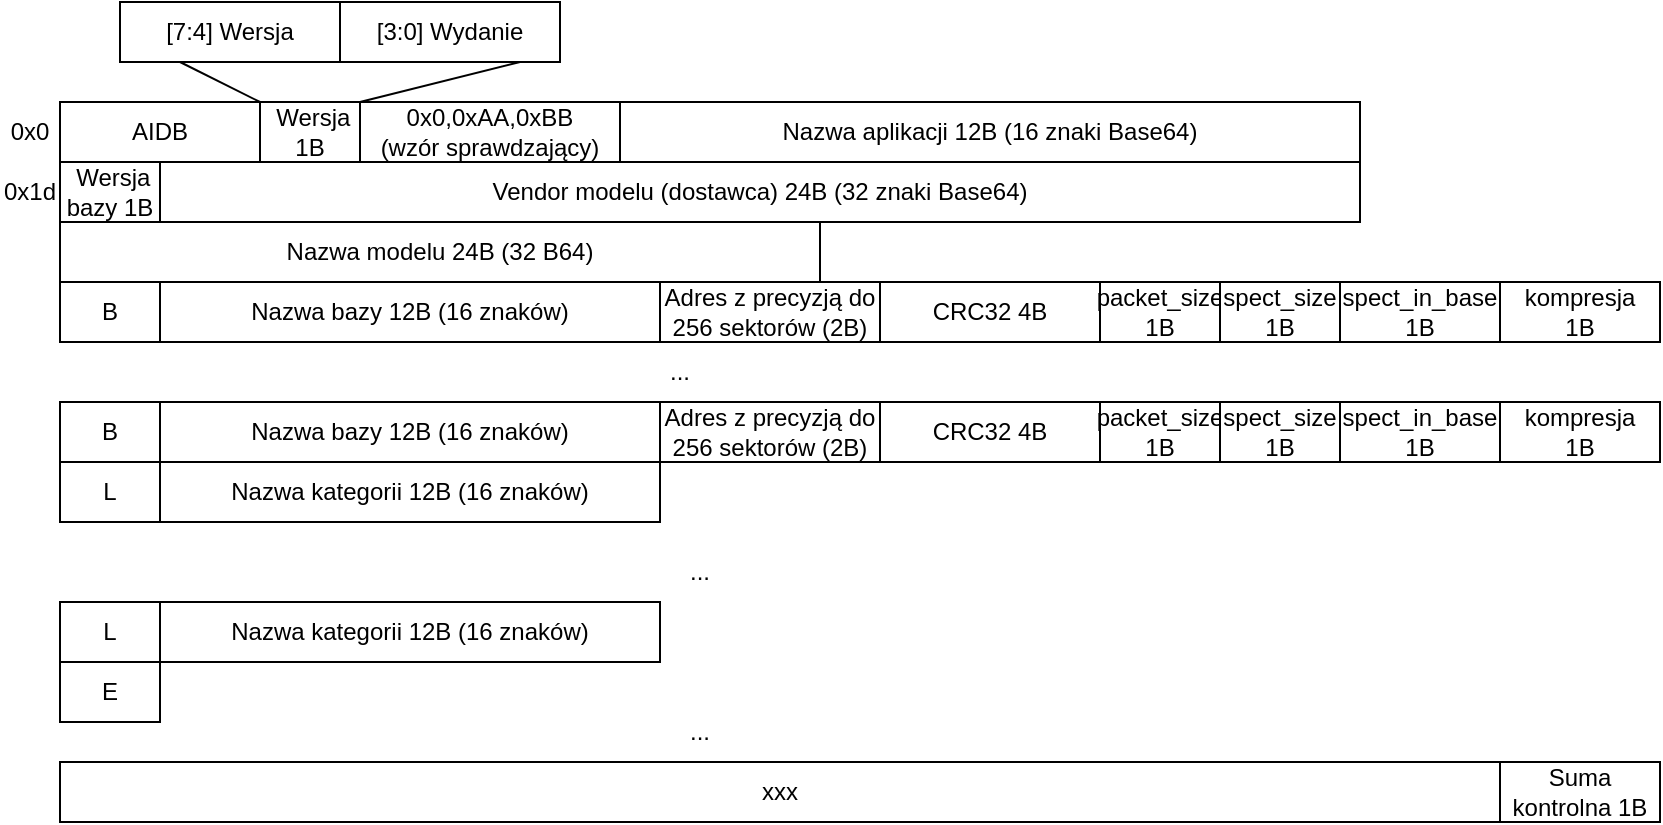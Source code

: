 <mxfile version="23.1.5" type="device">
  <diagram name="Strona-1" id="ckxG_nOQ_maH-sQQJCny">
    <mxGraphModel dx="1793" dy="1196" grid="1" gridSize="10" guides="1" tooltips="1" connect="1" arrows="1" fold="1" page="1" pageScale="1" pageWidth="900" pageHeight="500" math="0" shadow="0">
      <root>
        <mxCell id="0" />
        <mxCell id="1" parent="0" />
        <mxCell id="4nAtlYZP7ZLarm_Cd7tP-1" value="&amp;nbsp;Wersja 1B" style="rounded=0;whiteSpace=wrap;html=1;" vertex="1" parent="1">
          <mxGeometry x="140" y="70" width="50" height="30" as="geometry" />
        </mxCell>
        <mxCell id="4nAtlYZP7ZLarm_Cd7tP-2" value="AIDB" style="rounded=0;whiteSpace=wrap;html=1;" vertex="1" parent="1">
          <mxGeometry x="40" y="70" width="100" height="30" as="geometry" />
        </mxCell>
        <mxCell id="4nAtlYZP7ZLarm_Cd7tP-3" value="Nazwa aplikacji 12B (16 znaki Base64)" style="rounded=0;whiteSpace=wrap;html=1;" vertex="1" parent="1">
          <mxGeometry x="320" y="70" width="370" height="30" as="geometry" />
        </mxCell>
        <mxCell id="4nAtlYZP7ZLarm_Cd7tP-24" value="..." style="text;html=1;align=center;verticalAlign=middle;whiteSpace=wrap;rounded=0;" vertex="1" parent="1">
          <mxGeometry x="320" y="190" width="60" height="30" as="geometry" />
        </mxCell>
        <mxCell id="4nAtlYZP7ZLarm_Cd7tP-29" value="0x0" style="text;html=1;align=center;verticalAlign=middle;whiteSpace=wrap;rounded=0;" vertex="1" parent="1">
          <mxGeometry x="10" y="70" width="30" height="30" as="geometry" />
        </mxCell>
        <mxCell id="4nAtlYZP7ZLarm_Cd7tP-30" value="0x1d" style="text;html=1;align=center;verticalAlign=middle;whiteSpace=wrap;rounded=0;" vertex="1" parent="1">
          <mxGeometry x="10" y="100" width="30" height="30" as="geometry" />
        </mxCell>
        <mxCell id="4nAtlYZP7ZLarm_Cd7tP-34" value="" style="endArrow=none;html=1;rounded=0;exitX=1;exitY=0;exitDx=0;exitDy=0;" edge="1" parent="1" source="4nAtlYZP7ZLarm_Cd7tP-1">
          <mxGeometry width="50" height="50" relative="1" as="geometry">
            <mxPoint x="470" y="210" as="sourcePoint" />
            <mxPoint x="270" y="50" as="targetPoint" />
          </mxGeometry>
        </mxCell>
        <mxCell id="4nAtlYZP7ZLarm_Cd7tP-35" value="" style="endArrow=none;html=1;rounded=0;exitX=1;exitY=0;exitDx=0;exitDy=0;" edge="1" parent="1" source="4nAtlYZP7ZLarm_Cd7tP-2">
          <mxGeometry width="50" height="50" relative="1" as="geometry">
            <mxPoint x="200" y="80" as="sourcePoint" />
            <mxPoint x="100" y="50" as="targetPoint" />
          </mxGeometry>
        </mxCell>
        <mxCell id="4nAtlYZP7ZLarm_Cd7tP-36" value="[7:4] Wersja" style="rounded=0;whiteSpace=wrap;html=1;" vertex="1" parent="1">
          <mxGeometry x="70" y="20" width="110" height="30" as="geometry" />
        </mxCell>
        <mxCell id="4nAtlYZP7ZLarm_Cd7tP-38" value="[3:0] Wydanie" style="rounded=0;whiteSpace=wrap;html=1;" vertex="1" parent="1">
          <mxGeometry x="180" y="20" width="110" height="30" as="geometry" />
        </mxCell>
        <mxCell id="4nAtlYZP7ZLarm_Cd7tP-39" value="&amp;nbsp;Wersja bazy 1B" style="rounded=0;whiteSpace=wrap;html=1;" vertex="1" parent="1">
          <mxGeometry x="40" y="100" width="50" height="30" as="geometry" />
        </mxCell>
        <mxCell id="4nAtlYZP7ZLarm_Cd7tP-42" value="Vendor modelu (dostawca) 24B (32 znaki Base64)" style="rounded=0;whiteSpace=wrap;html=1;" vertex="1" parent="1">
          <mxGeometry x="90" y="100" width="600" height="30" as="geometry" />
        </mxCell>
        <mxCell id="4nAtlYZP7ZLarm_Cd7tP-44" value="Nazwa modelu 24B (32 B64)" style="rounded=0;whiteSpace=wrap;html=1;" vertex="1" parent="1">
          <mxGeometry x="40" y="130" width="380" height="30" as="geometry" />
        </mxCell>
        <mxCell id="4nAtlYZP7ZLarm_Cd7tP-46" value="0x0,0xAA,0xBB&lt;br&gt;(wzór sprawdzający)" style="rounded=0;whiteSpace=wrap;html=1;" vertex="1" parent="1">
          <mxGeometry x="190" y="70" width="130" height="30" as="geometry" />
        </mxCell>
        <mxCell id="4nAtlYZP7ZLarm_Cd7tP-48" value="B" style="rounded=0;whiteSpace=wrap;html=1;" vertex="1" parent="1">
          <mxGeometry x="40" y="160" width="50" height="30" as="geometry" />
        </mxCell>
        <mxCell id="4nAtlYZP7ZLarm_Cd7tP-49" value="Nazwa bazy 12B (16 znaków)" style="rounded=0;whiteSpace=wrap;html=1;" vertex="1" parent="1">
          <mxGeometry x="90" y="160" width="250" height="30" as="geometry" />
        </mxCell>
        <mxCell id="4nAtlYZP7ZLarm_Cd7tP-50" value="Adres z precyzją do 256 sektorów (2B)" style="rounded=0;whiteSpace=wrap;html=1;" vertex="1" parent="1">
          <mxGeometry x="340" y="160" width="110" height="30" as="geometry" />
        </mxCell>
        <mxCell id="4nAtlYZP7ZLarm_Cd7tP-51" value="CRC32 4B" style="rounded=0;whiteSpace=wrap;html=1;" vertex="1" parent="1">
          <mxGeometry x="450" y="160" width="110" height="30" as="geometry" />
        </mxCell>
        <mxCell id="4nAtlYZP7ZLarm_Cd7tP-53" value="packet_size 1B" style="rounded=0;whiteSpace=wrap;html=1;" vertex="1" parent="1">
          <mxGeometry x="560" y="160" width="60" height="30" as="geometry" />
        </mxCell>
        <mxCell id="4nAtlYZP7ZLarm_Cd7tP-54" value="spect_size 1B" style="rounded=0;whiteSpace=wrap;html=1;" vertex="1" parent="1">
          <mxGeometry x="620" y="160" width="60" height="30" as="geometry" />
        </mxCell>
        <mxCell id="4nAtlYZP7ZLarm_Cd7tP-56" value="spect_in_base 1B" style="rounded=0;whiteSpace=wrap;html=1;" vertex="1" parent="1">
          <mxGeometry x="680" y="160" width="80" height="30" as="geometry" />
        </mxCell>
        <mxCell id="4nAtlYZP7ZLarm_Cd7tP-57" value="kompresja &lt;br&gt;1B" style="rounded=0;whiteSpace=wrap;html=1;" vertex="1" parent="1">
          <mxGeometry x="760" y="160" width="80" height="30" as="geometry" />
        </mxCell>
        <mxCell id="4nAtlYZP7ZLarm_Cd7tP-58" value="B" style="rounded=0;whiteSpace=wrap;html=1;" vertex="1" parent="1">
          <mxGeometry x="40" y="220" width="50" height="30" as="geometry" />
        </mxCell>
        <mxCell id="4nAtlYZP7ZLarm_Cd7tP-59" value="Nazwa bazy 12B (16 znaków)" style="rounded=0;whiteSpace=wrap;html=1;" vertex="1" parent="1">
          <mxGeometry x="90" y="220" width="250" height="30" as="geometry" />
        </mxCell>
        <mxCell id="4nAtlYZP7ZLarm_Cd7tP-60" value="Adres z precyzją do 256 sektorów (2B)" style="rounded=0;whiteSpace=wrap;html=1;" vertex="1" parent="1">
          <mxGeometry x="340" y="220" width="110" height="30" as="geometry" />
        </mxCell>
        <mxCell id="4nAtlYZP7ZLarm_Cd7tP-61" value="CRC32 4B" style="rounded=0;whiteSpace=wrap;html=1;" vertex="1" parent="1">
          <mxGeometry x="450" y="220" width="110" height="30" as="geometry" />
        </mxCell>
        <mxCell id="4nAtlYZP7ZLarm_Cd7tP-62" value="packet_size 1B" style="rounded=0;whiteSpace=wrap;html=1;" vertex="1" parent="1">
          <mxGeometry x="560" y="220" width="60" height="30" as="geometry" />
        </mxCell>
        <mxCell id="4nAtlYZP7ZLarm_Cd7tP-63" value="spect_size 1B" style="rounded=0;whiteSpace=wrap;html=1;" vertex="1" parent="1">
          <mxGeometry x="620" y="220" width="60" height="30" as="geometry" />
        </mxCell>
        <mxCell id="4nAtlYZP7ZLarm_Cd7tP-64" value="spect_in_base 1B" style="rounded=0;whiteSpace=wrap;html=1;" vertex="1" parent="1">
          <mxGeometry x="680" y="220" width="80" height="30" as="geometry" />
        </mxCell>
        <mxCell id="4nAtlYZP7ZLarm_Cd7tP-65" value="kompresja &lt;br&gt;1B" style="rounded=0;whiteSpace=wrap;html=1;" vertex="1" parent="1">
          <mxGeometry x="760" y="220" width="80" height="30" as="geometry" />
        </mxCell>
        <mxCell id="4nAtlYZP7ZLarm_Cd7tP-66" value="L" style="rounded=0;whiteSpace=wrap;html=1;" vertex="1" parent="1">
          <mxGeometry x="40" y="250" width="50" height="30" as="geometry" />
        </mxCell>
        <mxCell id="4nAtlYZP7ZLarm_Cd7tP-67" value="Nazwa kategorii 12B (16 znaków)" style="rounded=0;whiteSpace=wrap;html=1;" vertex="1" parent="1">
          <mxGeometry x="90" y="250" width="250" height="30" as="geometry" />
        </mxCell>
        <mxCell id="4nAtlYZP7ZLarm_Cd7tP-68" value="..." style="text;html=1;align=center;verticalAlign=middle;whiteSpace=wrap;rounded=0;" vertex="1" parent="1">
          <mxGeometry x="330" y="290" width="60" height="30" as="geometry" />
        </mxCell>
        <mxCell id="4nAtlYZP7ZLarm_Cd7tP-69" value="L" style="rounded=0;whiteSpace=wrap;html=1;" vertex="1" parent="1">
          <mxGeometry x="40" y="320" width="50" height="30" as="geometry" />
        </mxCell>
        <mxCell id="4nAtlYZP7ZLarm_Cd7tP-70" value="Nazwa kategorii 12B (16 znaków)" style="rounded=0;whiteSpace=wrap;html=1;" vertex="1" parent="1">
          <mxGeometry x="90" y="320" width="250" height="30" as="geometry" />
        </mxCell>
        <mxCell id="4nAtlYZP7ZLarm_Cd7tP-71" value="E" style="rounded=0;whiteSpace=wrap;html=1;" vertex="1" parent="1">
          <mxGeometry x="40" y="350" width="50" height="30" as="geometry" />
        </mxCell>
        <mxCell id="4nAtlYZP7ZLarm_Cd7tP-73" value="..." style="text;html=1;align=center;verticalAlign=middle;whiteSpace=wrap;rounded=0;" vertex="1" parent="1">
          <mxGeometry x="330" y="370" width="60" height="30" as="geometry" />
        </mxCell>
        <mxCell id="4nAtlYZP7ZLarm_Cd7tP-74" value="xxx" style="rounded=0;whiteSpace=wrap;html=1;" vertex="1" parent="1">
          <mxGeometry x="40" y="400" width="720" height="30" as="geometry" />
        </mxCell>
        <mxCell id="4nAtlYZP7ZLarm_Cd7tP-75" value="Suma kontrolna 1B" style="rounded=0;whiteSpace=wrap;html=1;" vertex="1" parent="1">
          <mxGeometry x="760" y="400" width="80" height="30" as="geometry" />
        </mxCell>
      </root>
    </mxGraphModel>
  </diagram>
</mxfile>
